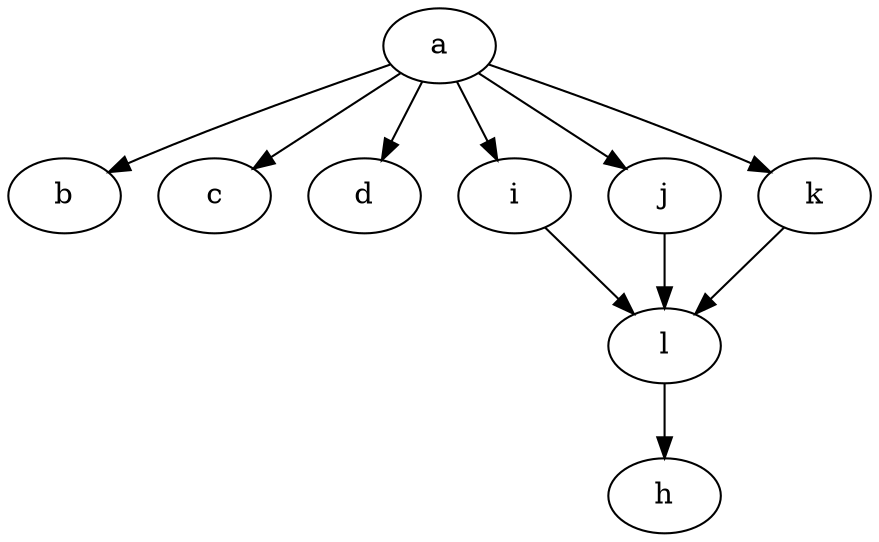 digraph {
    a -> b; a -> c; a -> d;
    a -> i; a -> j; a -> k;
    i -> l; j -> l; k -> l;
    l -> h
}
